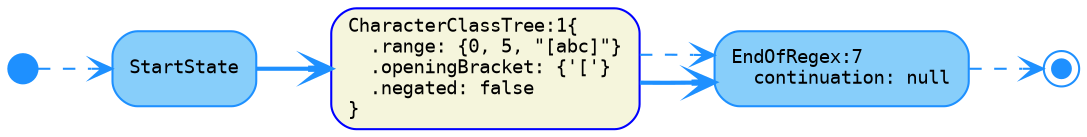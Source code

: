 digraph G {
  rankdir=LR;
  graph [fontname="Monospace", fontsize="11"]

  // tree-and-state nodes
  node [fontname="Monospace", fontsize= "9", shape="box", style="rounded,filled", color="Blue", fillcolor="Beige", fixedsize="false", width="0.75"]
  1[ label="CharacterClassTree:1\{\l  .range: \{0, 5, \"[abc]\"\}\l  .openingBracket: \{'['\}\l  .negated: false\l\}\l" ]

  // state nodes
  node [fontname="Monospace", fontsize= "9", shape="box", style="rounded,filled", color="DodgerBlue", fillcolor="LightSkyBlue", fixedsize="false", width="0.75"]
  7[ label="EndOfRegex:7\l  continuation: null\l" ]
  StartState[ label="StartState\l" ]

  // end nodes
  node [fontname="Monospace", fontsize= "9", shape="doublecircle", style="rounded,filled", color="DodgerBlue", fillcolor="DodgerBlue", fixedsize="true", width="0.12"]
  end[ label="\l" ]

  // start nodes
  node [fontname="Monospace", fontsize= "9", shape="circle", style="rounded,filled", color="DodgerBlue", fillcolor="DodgerBlue", fixedsize="true", width="0.20"]
  start[ label="\l" ]

  // successor edges
  edge [fontname="Monospace", fontsize="9", style="bold", color="DodgerBlue", fontcolor="DodgerBlue", arrowhead="vee", arrowtail="none", dir="both"]
  1 -> 7 [ taillabel="" ]
  StartState -> 1 [ taillabel="" ]

  // continuation edges
  edge [fontname="Monospace", fontsize="9", style="dashed", color="DodgerBlue", fontcolor="DodgerBlue", arrowhead="vee", arrowtail="none", dir="both"]
  1 -> 7 [ taillabel="" ]
  7 -> end [ taillabel="" ]
  start -> StartState [ taillabel="" ]
}
